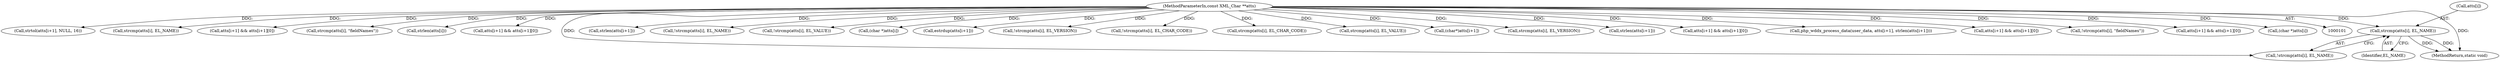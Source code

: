 digraph "0_php-src_c4cca4c20e75359c9a13a1f9a36cb7b4e9601d29?w=1@API" {
"1000545" [label="(Call,strcmp(atts[i], EL_NAME))"];
"1000104" [label="(MethodParameterIn,const XML_Char **atts)"];
"1000284" [label="(Call,strtol(atts[i+1], NULL, 16))"];
"1000779" [label="(Call,strcmp(atts[i], EL_NAME))"];
"1000625" [label="(Call,atts[i+1] && atts[i+1][0])"];
"1000545" [label="(Call,strcmp(atts[i], EL_NAME))"];
"1000620" [label="(Call,strcmp(atts[i], \"fieldNames\"))"];
"1000654" [label="(Call,strlen(atts[i]))"];
"1000784" [label="(Call,atts[i+1] && atts[i+1][0])"];
"1000893" [label="(MethodReturn,static void)"];
"1000416" [label="(Call,strlen(atts[i+1]))"];
"1000778" [label="(Call,!strcmp(atts[i], EL_NAME))"];
"1000361" [label="(Call,!strcmp(atts[i], EL_VALUE))"];
"1000546" [label="(Call,atts[i])"];
"1000660" [label="(Call,(char *)atts[i])"];
"1000576" [label="(Call,estrdup(atts[i+1]))"];
"1000133" [label="(Call,!strcmp(atts[i], EL_VERSION))"];
"1000256" [label="(Call,!strcmp(atts[i], EL_CHAR_CODE))"];
"1000257" [label="(Call,strcmp(atts[i], EL_CHAR_CODE))"];
"1000362" [label="(Call,strcmp(atts[i], EL_VALUE))"];
"1000822" [label="(Call,(char*)atts[i+1])"];
"1000544" [label="(Call,!strcmp(atts[i], EL_NAME))"];
"1000549" [label="(Identifier,EL_NAME)"];
"1000134" [label="(Call,strcmp(atts[i], EL_VERSION))"];
"1000830" [label="(Call,strlen(atts[i+1]))"];
"1000367" [label="(Call,atts[i+1] && atts[i+1][0])"];
"1000409" [label="(Call,php_wddx_process_data(user_data, atts[i+1], strlen(atts[i+1])))"];
"1000262" [label="(Call,atts[i+1] && atts[i+1][0])"];
"1000104" [label="(MethodParameterIn,const XML_Char **atts)"];
"1000619" [label="(Call,!strcmp(atts[i], \"fieldNames\"))"];
"1000550" [label="(Call,atts[i+1] && atts[i+1][0])"];
"1000649" [label="(Call,(char *)atts[i])"];
"1000545" -> "1000544"  [label="AST: "];
"1000545" -> "1000549"  [label="CFG: "];
"1000546" -> "1000545"  [label="AST: "];
"1000549" -> "1000545"  [label="AST: "];
"1000544" -> "1000545"  [label="CFG: "];
"1000545" -> "1000893"  [label="DDG: "];
"1000545" -> "1000893"  [label="DDG: "];
"1000104" -> "1000545"  [label="DDG: "];
"1000104" -> "1000101"  [label="AST: "];
"1000104" -> "1000893"  [label="DDG: "];
"1000104" -> "1000133"  [label="DDG: "];
"1000104" -> "1000134"  [label="DDG: "];
"1000104" -> "1000256"  [label="DDG: "];
"1000104" -> "1000257"  [label="DDG: "];
"1000104" -> "1000262"  [label="DDG: "];
"1000104" -> "1000284"  [label="DDG: "];
"1000104" -> "1000361"  [label="DDG: "];
"1000104" -> "1000362"  [label="DDG: "];
"1000104" -> "1000367"  [label="DDG: "];
"1000104" -> "1000409"  [label="DDG: "];
"1000104" -> "1000416"  [label="DDG: "];
"1000104" -> "1000544"  [label="DDG: "];
"1000104" -> "1000550"  [label="DDG: "];
"1000104" -> "1000576"  [label="DDG: "];
"1000104" -> "1000619"  [label="DDG: "];
"1000104" -> "1000620"  [label="DDG: "];
"1000104" -> "1000625"  [label="DDG: "];
"1000104" -> "1000649"  [label="DDG: "];
"1000104" -> "1000654"  [label="DDG: "];
"1000104" -> "1000660"  [label="DDG: "];
"1000104" -> "1000778"  [label="DDG: "];
"1000104" -> "1000779"  [label="DDG: "];
"1000104" -> "1000784"  [label="DDG: "];
"1000104" -> "1000822"  [label="DDG: "];
"1000104" -> "1000830"  [label="DDG: "];
}
